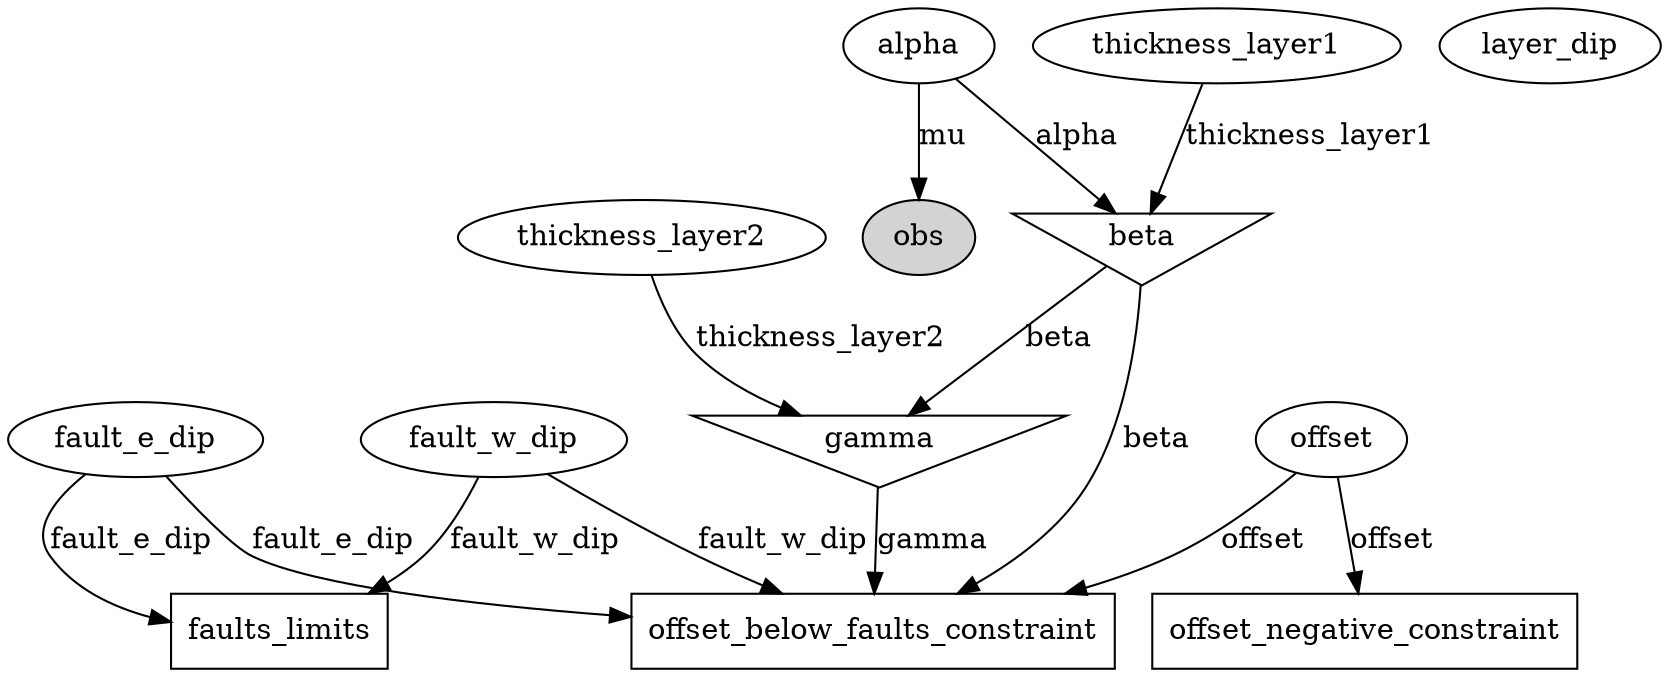 digraph G {
faults_limits [shape=box];
fault_e_dip;
fault_e_dip -> faults_limits  [label=fault_e_dip];
fault_w_dip;
fault_w_dip -> faults_limits  [label=fault_w_dip];
thickness_layer1;
thickness_layer2;
alpha;
offset;
obs [style=filled];
alpha -> obs  [label=mu];
beta [shape=invtriangle];
alpha -> beta  [label=alpha];
thickness_layer1 -> beta  [label=thickness_layer1];
gamma [shape=invtriangle];
beta -> gamma  [label=beta];
thickness_layer2 -> gamma  [label=thickness_layer2];
offset_negative_constraint [shape=box];
offset -> offset_negative_constraint  [label=offset];
offset_below_faults_constraint [shape=box];
fault_e_dip -> offset_below_faults_constraint  [label=fault_e_dip];
beta -> offset_below_faults_constraint  [label=beta];
fault_w_dip -> offset_below_faults_constraint  [label=fault_w_dip];
gamma -> offset_below_faults_constraint  [label=gamma];
offset -> offset_below_faults_constraint  [label=offset];
layer_dip;
}
